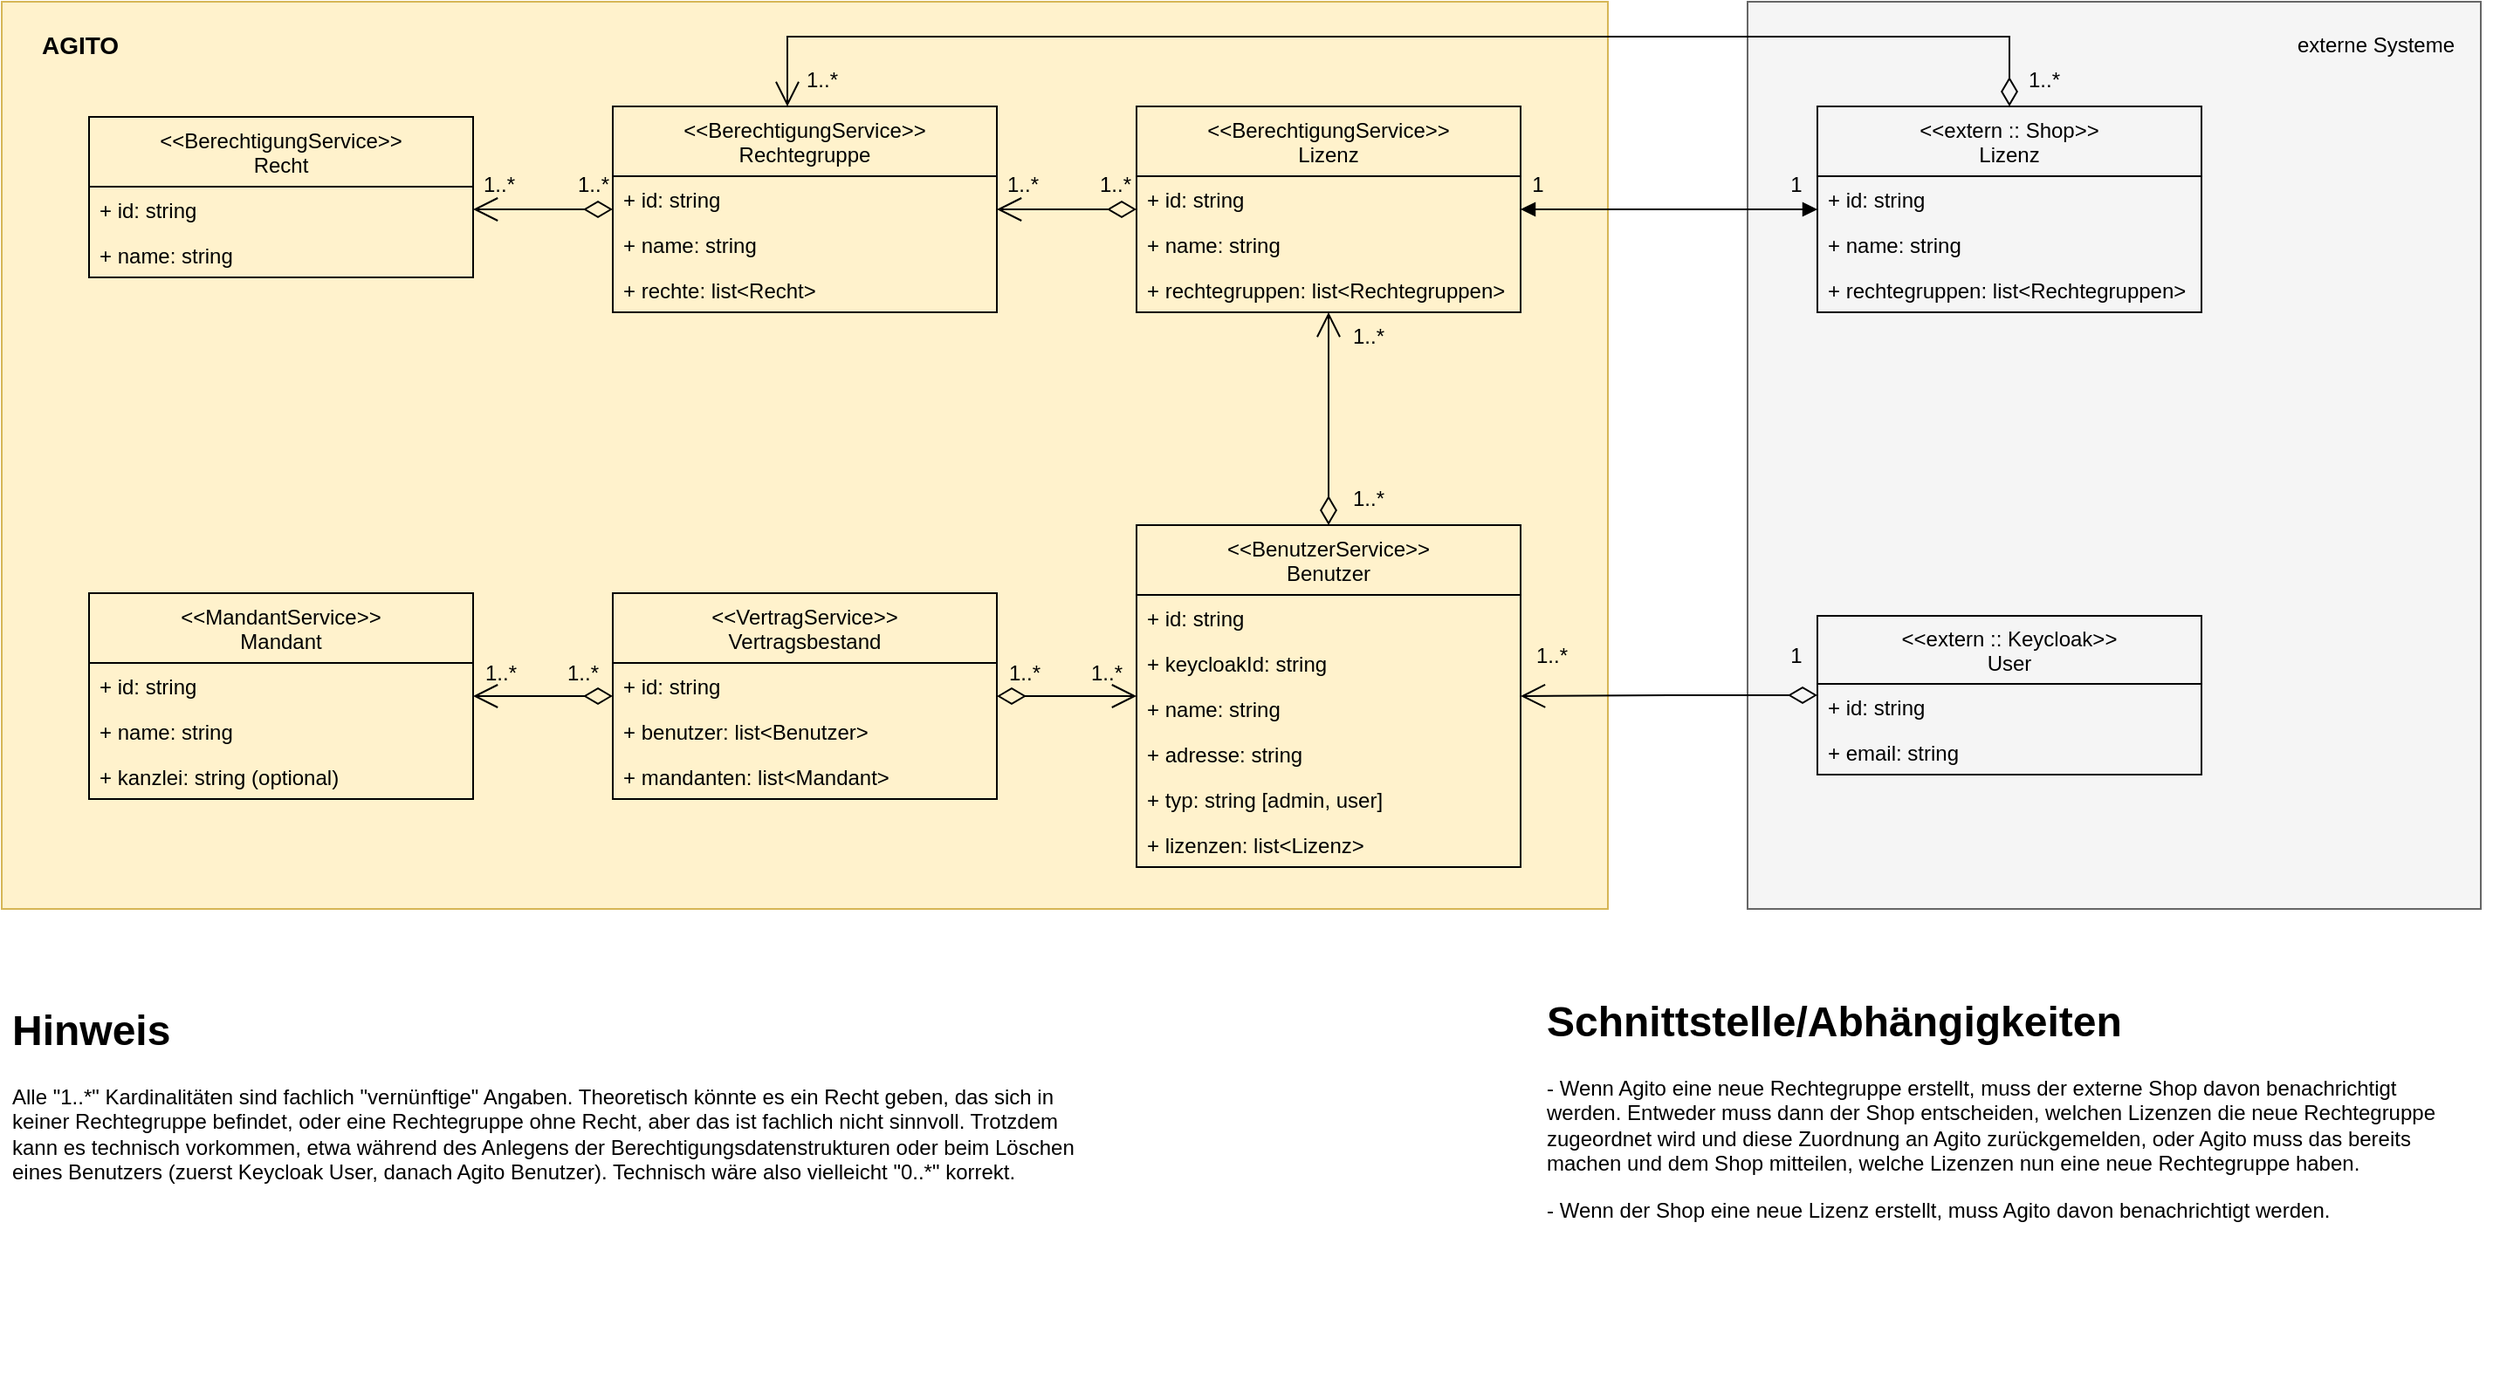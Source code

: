 <mxfile version="15.8.3" type="github">
  <diagram name="Page-1" id="9f46799a-70d6-7492-0946-bef42562c5a5">
    <mxGraphModel dx="2062" dy="2014" grid="1" gridSize="10" guides="1" tooltips="1" connect="1" arrows="1" fold="1" page="1" pageScale="1" pageWidth="1100" pageHeight="850" background="none" math="0" shadow="0">
      <root>
        <mxCell id="0" />
        <mxCell id="1" parent="0" />
        <mxCell id="pXIoSA1tZu2II37M2JYH-78" value="" style="rounded=0;whiteSpace=wrap;html=1;fillColor=#fff2cc;strokeColor=#d6b656;" vertex="1" parent="1">
          <mxGeometry x="40" y="-800" width="920" height="520" as="geometry" />
        </mxCell>
        <mxCell id="pXIoSA1tZu2II37M2JYH-76" value="" style="rounded=0;whiteSpace=wrap;html=1;fillColor=#f5f5f5;fontColor=#333333;strokeColor=#666666;" vertex="1" parent="1">
          <mxGeometry x="1040" y="-800" width="420" height="520" as="geometry" />
        </mxCell>
        <mxCell id="pXIoSA1tZu2II37M2JYH-1" value="&lt;&lt;extern :: Keycloak&gt;&gt;&#xa;User" style="swimlane;fontStyle=0;childLayout=stackLayout;horizontal=1;startSize=39;fillColor=none;horizontalStack=0;resizeParent=1;resizeParentMax=0;resizeLast=0;collapsible=1;marginBottom=0;" vertex="1" parent="1">
          <mxGeometry x="1080" y="-448" width="220" height="91" as="geometry" />
        </mxCell>
        <mxCell id="pXIoSA1tZu2II37M2JYH-2" value="+ id: string" style="text;strokeColor=none;fillColor=none;align=left;verticalAlign=top;spacingLeft=4;spacingRight=4;overflow=hidden;rotatable=0;points=[[0,0.5],[1,0.5]];portConstraint=eastwest;" vertex="1" parent="pXIoSA1tZu2II37M2JYH-1">
          <mxGeometry y="39" width="220" height="26" as="geometry" />
        </mxCell>
        <mxCell id="pXIoSA1tZu2II37M2JYH-3" value="+ email: string" style="text;strokeColor=none;fillColor=none;align=left;verticalAlign=top;spacingLeft=4;spacingRight=4;overflow=hidden;rotatable=0;points=[[0,0.5],[1,0.5]];portConstraint=eastwest;" vertex="1" parent="pXIoSA1tZu2II37M2JYH-1">
          <mxGeometry y="65" width="220" height="26" as="geometry" />
        </mxCell>
        <mxCell id="pXIoSA1tZu2II37M2JYH-5" value="&lt;&lt;BerechtigungService&gt;&gt;&#xa;Recht" style="swimlane;fontStyle=0;childLayout=stackLayout;horizontal=1;startSize=40;fillColor=none;horizontalStack=0;resizeParent=1;resizeParentMax=0;resizeLast=0;collapsible=1;marginBottom=0;" vertex="1" parent="1">
          <mxGeometry x="90" y="-734" width="220" height="92" as="geometry" />
        </mxCell>
        <mxCell id="pXIoSA1tZu2II37M2JYH-6" value="+ id: string" style="text;strokeColor=none;fillColor=none;align=left;verticalAlign=top;spacingLeft=4;spacingRight=4;overflow=hidden;rotatable=0;points=[[0,0.5],[1,0.5]];portConstraint=eastwest;" vertex="1" parent="pXIoSA1tZu2II37M2JYH-5">
          <mxGeometry y="40" width="220" height="26" as="geometry" />
        </mxCell>
        <mxCell id="pXIoSA1tZu2II37M2JYH-7" value="+ name: string" style="text;strokeColor=none;fillColor=none;align=left;verticalAlign=top;spacingLeft=4;spacingRight=4;overflow=hidden;rotatable=0;points=[[0,0.5],[1,0.5]];portConstraint=eastwest;" vertex="1" parent="pXIoSA1tZu2II37M2JYH-5">
          <mxGeometry y="66" width="220" height="26" as="geometry" />
        </mxCell>
        <mxCell id="pXIoSA1tZu2II37M2JYH-9" value="&lt;&lt;BerechtigungService&gt;&gt;&#xa;Rechtegruppe" style="swimlane;fontStyle=0;childLayout=stackLayout;horizontal=1;startSize=40;fillColor=none;horizontalStack=0;resizeParent=1;resizeParentMax=0;resizeLast=0;collapsible=1;marginBottom=0;" vertex="1" parent="1">
          <mxGeometry x="390" y="-740" width="220" height="118" as="geometry" />
        </mxCell>
        <mxCell id="pXIoSA1tZu2II37M2JYH-10" value="+ id: string" style="text;strokeColor=none;fillColor=none;align=left;verticalAlign=top;spacingLeft=4;spacingRight=4;overflow=hidden;rotatable=0;points=[[0,0.5],[1,0.5]];portConstraint=eastwest;" vertex="1" parent="pXIoSA1tZu2II37M2JYH-9">
          <mxGeometry y="40" width="220" height="26" as="geometry" />
        </mxCell>
        <mxCell id="pXIoSA1tZu2II37M2JYH-11" value="+ name: string" style="text;strokeColor=none;fillColor=none;align=left;verticalAlign=top;spacingLeft=4;spacingRight=4;overflow=hidden;rotatable=0;points=[[0,0.5],[1,0.5]];portConstraint=eastwest;" vertex="1" parent="pXIoSA1tZu2II37M2JYH-9">
          <mxGeometry y="66" width="220" height="26" as="geometry" />
        </mxCell>
        <mxCell id="pXIoSA1tZu2II37M2JYH-12" value="+ rechte: list&lt;Recht&gt;" style="text;strokeColor=none;fillColor=none;align=left;verticalAlign=top;spacingLeft=4;spacingRight=4;overflow=hidden;rotatable=0;points=[[0,0.5],[1,0.5]];portConstraint=eastwest;" vertex="1" parent="pXIoSA1tZu2II37M2JYH-9">
          <mxGeometry y="92" width="220" height="26" as="geometry" />
        </mxCell>
        <mxCell id="pXIoSA1tZu2II37M2JYH-16" value="&lt;&lt;BerechtigungService&gt;&gt;&#xa;Lizenz" style="swimlane;fontStyle=0;childLayout=stackLayout;horizontal=1;startSize=40;fillColor=none;horizontalStack=0;resizeParent=1;resizeParentMax=0;resizeLast=0;collapsible=1;marginBottom=0;" vertex="1" parent="1">
          <mxGeometry x="690" y="-740" width="220" height="118" as="geometry" />
        </mxCell>
        <mxCell id="pXIoSA1tZu2II37M2JYH-17" value="+ id: string" style="text;strokeColor=none;fillColor=none;align=left;verticalAlign=top;spacingLeft=4;spacingRight=4;overflow=hidden;rotatable=0;points=[[0,0.5],[1,0.5]];portConstraint=eastwest;" vertex="1" parent="pXIoSA1tZu2II37M2JYH-16">
          <mxGeometry y="40" width="220" height="26" as="geometry" />
        </mxCell>
        <mxCell id="pXIoSA1tZu2II37M2JYH-18" value="+ name: string" style="text;strokeColor=none;fillColor=none;align=left;verticalAlign=top;spacingLeft=4;spacingRight=4;overflow=hidden;rotatable=0;points=[[0,0.5],[1,0.5]];portConstraint=eastwest;" vertex="1" parent="pXIoSA1tZu2II37M2JYH-16">
          <mxGeometry y="66" width="220" height="26" as="geometry" />
        </mxCell>
        <mxCell id="pXIoSA1tZu2II37M2JYH-19" value="+ rechtegruppen: list&lt;Rechtegruppen&gt;" style="text;strokeColor=none;fillColor=none;align=left;verticalAlign=top;spacingLeft=4;spacingRight=4;overflow=hidden;rotatable=0;points=[[0,0.5],[1,0.5]];portConstraint=eastwest;" vertex="1" parent="pXIoSA1tZu2II37M2JYH-16">
          <mxGeometry y="92" width="220" height="26" as="geometry" />
        </mxCell>
        <mxCell id="pXIoSA1tZu2II37M2JYH-20" value="" style="group" vertex="1" connectable="0" parent="1">
          <mxGeometry x="295" y="-710" width="114" height="30" as="geometry" />
        </mxCell>
        <mxCell id="pXIoSA1tZu2II37M2JYH-13" value="" style="endArrow=open;html=1;endSize=12;startArrow=diamondThin;startSize=14;startFill=0;edgeStyle=orthogonalEdgeStyle;align=left;verticalAlign=bottom;rounded=0;entryX=1;entryY=0.5;entryDx=0;entryDy=0;" edge="1" parent="pXIoSA1tZu2II37M2JYH-20" source="pXIoSA1tZu2II37M2JYH-9" target="pXIoSA1tZu2II37M2JYH-6">
          <mxGeometry x="-0.5" y="-9" relative="1" as="geometry">
            <mxPoint x="-84" y="150" as="sourcePoint" />
            <mxPoint x="-64" y="100" as="targetPoint" />
            <mxPoint as="offset" />
          </mxGeometry>
        </mxCell>
        <mxCell id="pXIoSA1tZu2II37M2JYH-14" value="1..*" style="text;html=1;strokeColor=none;fillColor=none;align=center;verticalAlign=middle;whiteSpace=wrap;rounded=0;" vertex="1" parent="pXIoSA1tZu2II37M2JYH-20">
          <mxGeometry width="60" height="30" as="geometry" />
        </mxCell>
        <mxCell id="pXIoSA1tZu2II37M2JYH-15" value="1..*" style="text;html=1;strokeColor=none;fillColor=none;align=center;verticalAlign=middle;whiteSpace=wrap;rounded=0;" vertex="1" parent="pXIoSA1tZu2II37M2JYH-20">
          <mxGeometry x="54" width="60" height="30" as="geometry" />
        </mxCell>
        <mxCell id="pXIoSA1tZu2II37M2JYH-22" value="" style="endArrow=open;html=1;endSize=12;startArrow=diamondThin;startSize=14;startFill=0;edgeStyle=orthogonalEdgeStyle;align=left;verticalAlign=bottom;rounded=0;" edge="1" parent="1" source="pXIoSA1tZu2II37M2JYH-16" target="pXIoSA1tZu2II37M2JYH-9">
          <mxGeometry x="594" y="-710" as="geometry">
            <mxPoint x="510" y="-560" as="sourcePoint" />
            <mxPoint x="530" y="-610" as="targetPoint" />
            <mxPoint as="offset" />
          </mxGeometry>
        </mxCell>
        <mxCell id="pXIoSA1tZu2II37M2JYH-23" value="1..*" style="text;html=1;strokeColor=none;fillColor=none;align=center;verticalAlign=middle;whiteSpace=wrap;rounded=0;" vertex="1" parent="1">
          <mxGeometry x="595" y="-710" width="60" height="30" as="geometry" />
        </mxCell>
        <mxCell id="pXIoSA1tZu2II37M2JYH-24" value="1..*" style="text;html=1;strokeColor=none;fillColor=none;align=center;verticalAlign=middle;whiteSpace=wrap;rounded=0;" vertex="1" parent="1">
          <mxGeometry x="648" y="-710" width="60" height="30" as="geometry" />
        </mxCell>
        <mxCell id="pXIoSA1tZu2II37M2JYH-25" value="&lt;&lt;BenutzerService&gt;&gt;&#xa;Benutzer" style="swimlane;fontStyle=0;childLayout=stackLayout;horizontal=1;startSize=40;fillColor=none;horizontalStack=0;resizeParent=1;resizeParentMax=0;resizeLast=0;collapsible=1;marginBottom=0;" vertex="1" parent="1">
          <mxGeometry x="690" y="-500" width="220" height="196" as="geometry" />
        </mxCell>
        <mxCell id="pXIoSA1tZu2II37M2JYH-38" value="+ id: string" style="text;strokeColor=none;fillColor=none;align=left;verticalAlign=top;spacingLeft=4;spacingRight=4;overflow=hidden;rotatable=0;points=[[0,0.5],[1,0.5]];portConstraint=eastwest;" vertex="1" parent="pXIoSA1tZu2II37M2JYH-25">
          <mxGeometry y="40" width="220" height="26" as="geometry" />
        </mxCell>
        <mxCell id="pXIoSA1tZu2II37M2JYH-26" value="+ keycloakId: string" style="text;strokeColor=none;fillColor=none;align=left;verticalAlign=top;spacingLeft=4;spacingRight=4;overflow=hidden;rotatable=0;points=[[0,0.5],[1,0.5]];portConstraint=eastwest;" vertex="1" parent="pXIoSA1tZu2II37M2JYH-25">
          <mxGeometry y="66" width="220" height="26" as="geometry" />
        </mxCell>
        <mxCell id="pXIoSA1tZu2II37M2JYH-27" value="+ name: string" style="text;strokeColor=none;fillColor=none;align=left;verticalAlign=top;spacingLeft=4;spacingRight=4;overflow=hidden;rotatable=0;points=[[0,0.5],[1,0.5]];portConstraint=eastwest;" vertex="1" parent="pXIoSA1tZu2II37M2JYH-25">
          <mxGeometry y="92" width="220" height="26" as="geometry" />
        </mxCell>
        <mxCell id="pXIoSA1tZu2II37M2JYH-46" value="+ adresse: string" style="text;strokeColor=none;fillColor=none;align=left;verticalAlign=top;spacingLeft=4;spacingRight=4;overflow=hidden;rotatable=0;points=[[0,0.5],[1,0.5]];portConstraint=eastwest;" vertex="1" parent="pXIoSA1tZu2II37M2JYH-25">
          <mxGeometry y="118" width="220" height="26" as="geometry" />
        </mxCell>
        <mxCell id="pXIoSA1tZu2II37M2JYH-47" value="+ typ: string [admin, user]" style="text;strokeColor=none;fillColor=none;align=left;verticalAlign=top;spacingLeft=4;spacingRight=4;overflow=hidden;rotatable=0;points=[[0,0.5],[1,0.5]];portConstraint=eastwest;" vertex="1" parent="pXIoSA1tZu2II37M2JYH-25">
          <mxGeometry y="144" width="220" height="26" as="geometry" />
        </mxCell>
        <mxCell id="pXIoSA1tZu2II37M2JYH-48" value="+ lizenzen: list&lt;Lizenz&gt;" style="text;strokeColor=none;fillColor=none;align=left;verticalAlign=top;spacingLeft=4;spacingRight=4;overflow=hidden;rotatable=0;points=[[0,0.5],[1,0.5]];portConstraint=eastwest;" vertex="1" parent="pXIoSA1tZu2II37M2JYH-25">
          <mxGeometry y="170" width="220" height="26" as="geometry" />
        </mxCell>
        <mxCell id="pXIoSA1tZu2II37M2JYH-28" value="&lt;&lt;extern :: Shop&gt;&gt;&#xa;Lizenz" style="swimlane;fontStyle=0;childLayout=stackLayout;horizontal=1;startSize=40;fillColor=none;horizontalStack=0;resizeParent=1;resizeParentMax=0;resizeLast=0;collapsible=1;marginBottom=0;" vertex="1" parent="1">
          <mxGeometry x="1080" y="-740" width="220" height="118" as="geometry" />
        </mxCell>
        <mxCell id="pXIoSA1tZu2II37M2JYH-29" value="+ id: string" style="text;strokeColor=none;fillColor=none;align=left;verticalAlign=top;spacingLeft=4;spacingRight=4;overflow=hidden;rotatable=0;points=[[0,0.5],[1,0.5]];portConstraint=eastwest;" vertex="1" parent="pXIoSA1tZu2II37M2JYH-28">
          <mxGeometry y="40" width="220" height="26" as="geometry" />
        </mxCell>
        <mxCell id="pXIoSA1tZu2II37M2JYH-30" value="+ name: string" style="text;strokeColor=none;fillColor=none;align=left;verticalAlign=top;spacingLeft=4;spacingRight=4;overflow=hidden;rotatable=0;points=[[0,0.5],[1,0.5]];portConstraint=eastwest;" vertex="1" parent="pXIoSA1tZu2II37M2JYH-28">
          <mxGeometry y="66" width="220" height="26" as="geometry" />
        </mxCell>
        <mxCell id="pXIoSA1tZu2II37M2JYH-31" value="+ rechtegruppen: list&lt;Rechtegruppen&gt;" style="text;strokeColor=none;fillColor=none;align=left;verticalAlign=top;spacingLeft=4;spacingRight=4;overflow=hidden;rotatable=0;points=[[0,0.5],[1,0.5]];portConstraint=eastwest;" vertex="1" parent="pXIoSA1tZu2II37M2JYH-28">
          <mxGeometry y="92" width="220" height="26" as="geometry" />
        </mxCell>
        <mxCell id="pXIoSA1tZu2II37M2JYH-32" value="1" style="text;html=1;strokeColor=none;fillColor=none;align=center;verticalAlign=middle;whiteSpace=wrap;rounded=0;" vertex="1" parent="1">
          <mxGeometry x="1038" y="-710" width="60" height="30" as="geometry" />
        </mxCell>
        <mxCell id="pXIoSA1tZu2II37M2JYH-33" value="" style="endArrow=block;startArrow=block;endFill=1;startFill=1;html=1;rounded=0;" edge="1" parent="1" source="pXIoSA1tZu2II37M2JYH-16" target="pXIoSA1tZu2II37M2JYH-28">
          <mxGeometry width="160" relative="1" as="geometry">
            <mxPoint x="980" y="-590" as="sourcePoint" />
            <mxPoint x="1140" y="-590" as="targetPoint" />
          </mxGeometry>
        </mxCell>
        <mxCell id="pXIoSA1tZu2II37M2JYH-34" value="&lt;h1&gt;Schnittstelle/Abhängigkeiten&lt;/h1&gt;&lt;p&gt;- Wenn Agito eine neue Rechtegruppe erstellt, muss der externe Shop davon benachrichtigt werden. Entweder muss dann der Shop entscheiden, welchen Lizenzen die neue Rechtegruppe zugeordnet wird und diese Zuordnung an Agito zurückgemelden, oder Agito muss das bereits machen und dem Shop mitteilen, welche Lizenzen nun eine neue Rechtegruppe haben.&lt;/p&gt;&lt;p&gt;- Wenn der Shop eine neue Lizenz erstellt, muss Agito davon benachrichtigt werden.&lt;/p&gt;" style="text;html=1;strokeColor=none;fillColor=none;spacing=5;spacingTop=-20;whiteSpace=wrap;overflow=hidden;rounded=0;" vertex="1" parent="1">
          <mxGeometry x="920" y="-235" width="540" height="220" as="geometry" />
        </mxCell>
        <mxCell id="pXIoSA1tZu2II37M2JYH-39" value="1" style="text;html=1;strokeColor=none;fillColor=none;align=center;verticalAlign=middle;whiteSpace=wrap;rounded=0;" vertex="1" parent="1">
          <mxGeometry x="1038" y="-440" width="60" height="30" as="geometry" />
        </mxCell>
        <mxCell id="pXIoSA1tZu2II37M2JYH-40" value="" style="endArrow=open;html=1;endSize=12;startArrow=diamondThin;startSize=14;startFill=0;edgeStyle=orthogonalEdgeStyle;align=left;verticalAlign=bottom;rounded=0;" edge="1" parent="1" source="pXIoSA1tZu2II37M2JYH-1" target="pXIoSA1tZu2II37M2JYH-25">
          <mxGeometry x="654" y="-640" as="geometry">
            <mxPoint x="750" y="-611.0" as="sourcePoint" />
            <mxPoint x="670" y="-611.0" as="targetPoint" />
            <mxPoint as="offset" />
          </mxGeometry>
        </mxCell>
        <mxCell id="pXIoSA1tZu2II37M2JYH-41" value="1..*" style="text;html=1;strokeColor=none;fillColor=none;align=center;verticalAlign=middle;whiteSpace=wrap;rounded=0;" vertex="1" parent="1">
          <mxGeometry x="898" y="-440" width="60" height="30" as="geometry" />
        </mxCell>
        <mxCell id="pXIoSA1tZu2II37M2JYH-49" value="" style="endArrow=open;html=1;endSize=12;startArrow=diamondThin;startSize=14;startFill=0;edgeStyle=orthogonalEdgeStyle;align=left;verticalAlign=bottom;rounded=0;" edge="1" parent="1" source="pXIoSA1tZu2II37M2JYH-25" target="pXIoSA1tZu2II37M2JYH-16">
          <mxGeometry x="674" y="-630" as="geometry">
            <mxPoint x="1100" y="-450" as="sourcePoint" />
            <mxPoint x="920" y="-397" as="targetPoint" />
            <mxPoint as="offset" />
          </mxGeometry>
        </mxCell>
        <mxCell id="pXIoSA1tZu2II37M2JYH-50" value="1..*" style="text;html=1;strokeColor=none;fillColor=none;align=center;verticalAlign=middle;whiteSpace=wrap;rounded=0;" vertex="1" parent="1">
          <mxGeometry x="793" y="-530" width="60" height="30" as="geometry" />
        </mxCell>
        <mxCell id="pXIoSA1tZu2II37M2JYH-51" value="1..*" style="text;html=1;strokeColor=none;fillColor=none;align=center;verticalAlign=middle;whiteSpace=wrap;rounded=0;" vertex="1" parent="1">
          <mxGeometry x="793" y="-623" width="60" height="30" as="geometry" />
        </mxCell>
        <mxCell id="pXIoSA1tZu2II37M2JYH-53" value="&lt;h1&gt;Hinweis&lt;/h1&gt;&lt;p&gt;Alle &quot;1..*&quot; Kardinalitäten sind fachlich &quot;vernünftige&quot; Angaben. Theoretisch könnte es ein Recht geben, das sich in keiner Rechtegruppe befindet, oder eine Rechtegruppe ohne Recht, aber das ist fachlich nicht sinnvoll. Trotzdem kann es technisch vorkommen, etwa während des Anlegens der Berechtigungsdatenstrukturen oder beim Löschen eines Benutzers (zuerst Keycloak User, danach Agito Benutzer). Technisch wäre also vielleicht &quot;0..*&quot; korrekt.&lt;/p&gt;" style="text;html=1;strokeColor=none;fillColor=none;spacing=5;spacingTop=-20;whiteSpace=wrap;overflow=hidden;rounded=0;" vertex="1" parent="1">
          <mxGeometry x="41" y="-230" width="622" height="210" as="geometry" />
        </mxCell>
        <mxCell id="pXIoSA1tZu2II37M2JYH-54" value="1" style="text;html=1;strokeColor=none;fillColor=none;align=center;verticalAlign=middle;whiteSpace=wrap;rounded=0;" vertex="1" parent="1">
          <mxGeometry x="890" y="-710" width="60" height="30" as="geometry" />
        </mxCell>
        <mxCell id="pXIoSA1tZu2II37M2JYH-56" value="" style="endArrow=open;html=1;endSize=12;startArrow=diamondThin;startSize=14;startFill=0;edgeStyle=orthogonalEdgeStyle;align=left;verticalAlign=bottom;rounded=0;exitX=0.5;exitY=0;exitDx=0;exitDy=0;" edge="1" parent="1" source="pXIoSA1tZu2II37M2JYH-28" target="pXIoSA1tZu2II37M2JYH-9">
          <mxGeometry x="1434" y="-720" as="geometry">
            <mxPoint x="1530" y="-691.0" as="sourcePoint" />
            <mxPoint x="510" y="-820" as="targetPoint" />
            <mxPoint as="offset" />
            <Array as="points">
              <mxPoint x="1190" y="-780" />
              <mxPoint x="490" y="-780" />
            </Array>
          </mxGeometry>
        </mxCell>
        <mxCell id="pXIoSA1tZu2II37M2JYH-57" value="1..*" style="text;html=1;strokeColor=none;fillColor=none;align=center;verticalAlign=middle;whiteSpace=wrap;rounded=0;" vertex="1" parent="1">
          <mxGeometry x="1180" y="-770" width="60" height="30" as="geometry" />
        </mxCell>
        <mxCell id="pXIoSA1tZu2II37M2JYH-58" value="1..*" style="text;html=1;strokeColor=none;fillColor=none;align=center;verticalAlign=middle;whiteSpace=wrap;rounded=0;" vertex="1" parent="1">
          <mxGeometry x="480" y="-770" width="60" height="30" as="geometry" />
        </mxCell>
        <mxCell id="pXIoSA1tZu2II37M2JYH-59" value="&lt;&lt;MandantService&gt;&gt;&#xa;Mandant" style="swimlane;fontStyle=0;childLayout=stackLayout;horizontal=1;startSize=40;fillColor=none;horizontalStack=0;resizeParent=1;resizeParentMax=0;resizeLast=0;collapsible=1;marginBottom=0;" vertex="1" parent="1">
          <mxGeometry x="90" y="-461" width="220" height="118" as="geometry" />
        </mxCell>
        <mxCell id="pXIoSA1tZu2II37M2JYH-60" value="+ id: string" style="text;strokeColor=none;fillColor=none;align=left;verticalAlign=top;spacingLeft=4;spacingRight=4;overflow=hidden;rotatable=0;points=[[0,0.5],[1,0.5]];portConstraint=eastwest;" vertex="1" parent="pXIoSA1tZu2II37M2JYH-59">
          <mxGeometry y="40" width="220" height="26" as="geometry" />
        </mxCell>
        <mxCell id="pXIoSA1tZu2II37M2JYH-62" value="+ name: string" style="text;strokeColor=none;fillColor=none;align=left;verticalAlign=top;spacingLeft=4;spacingRight=4;overflow=hidden;rotatable=0;points=[[0,0.5],[1,0.5]];portConstraint=eastwest;" vertex="1" parent="pXIoSA1tZu2II37M2JYH-59">
          <mxGeometry y="66" width="220" height="26" as="geometry" />
        </mxCell>
        <mxCell id="pXIoSA1tZu2II37M2JYH-63" value="+ kanzlei: string (optional)" style="text;strokeColor=none;fillColor=none;align=left;verticalAlign=top;spacingLeft=4;spacingRight=4;overflow=hidden;rotatable=0;points=[[0,0.5],[1,0.5]];portConstraint=eastwest;" vertex="1" parent="pXIoSA1tZu2II37M2JYH-59">
          <mxGeometry y="92" width="220" height="26" as="geometry" />
        </mxCell>
        <mxCell id="pXIoSA1tZu2II37M2JYH-66" value="&lt;&lt;VertragService&gt;&gt;&#xa;Vertragsbestand" style="swimlane;fontStyle=0;childLayout=stackLayout;horizontal=1;startSize=40;fillColor=none;horizontalStack=0;resizeParent=1;resizeParentMax=0;resizeLast=0;collapsible=1;marginBottom=0;" vertex="1" parent="1">
          <mxGeometry x="390" y="-461" width="220" height="118" as="geometry" />
        </mxCell>
        <mxCell id="pXIoSA1tZu2II37M2JYH-67" value="+ id: string" style="text;strokeColor=none;fillColor=none;align=left;verticalAlign=top;spacingLeft=4;spacingRight=4;overflow=hidden;rotatable=0;points=[[0,0.5],[1,0.5]];portConstraint=eastwest;" vertex="1" parent="pXIoSA1tZu2II37M2JYH-66">
          <mxGeometry y="40" width="220" height="26" as="geometry" />
        </mxCell>
        <mxCell id="pXIoSA1tZu2II37M2JYH-68" value="+ benutzer: list&lt;Benutzer&gt;" style="text;strokeColor=none;fillColor=none;align=left;verticalAlign=top;spacingLeft=4;spacingRight=4;overflow=hidden;rotatable=0;points=[[0,0.5],[1,0.5]];portConstraint=eastwest;" vertex="1" parent="pXIoSA1tZu2II37M2JYH-66">
          <mxGeometry y="66" width="220" height="26" as="geometry" />
        </mxCell>
        <mxCell id="pXIoSA1tZu2II37M2JYH-69" value="+ mandanten: list&lt;Mandant&gt;" style="text;strokeColor=none;fillColor=none;align=left;verticalAlign=top;spacingLeft=4;spacingRight=4;overflow=hidden;rotatable=0;points=[[0,0.5],[1,0.5]];portConstraint=eastwest;" vertex="1" parent="pXIoSA1tZu2II37M2JYH-66">
          <mxGeometry y="92" width="220" height="26" as="geometry" />
        </mxCell>
        <mxCell id="pXIoSA1tZu2II37M2JYH-70" value="" style="endArrow=open;html=1;endSize=12;startArrow=diamondThin;startSize=14;startFill=0;edgeStyle=orthogonalEdgeStyle;align=left;verticalAlign=bottom;rounded=0;" edge="1" parent="1" source="pXIoSA1tZu2II37M2JYH-66" target="pXIoSA1tZu2II37M2JYH-59">
          <mxGeometry x="684" y="-581" as="geometry">
            <mxPoint x="810" y="-451" as="sourcePoint" />
            <mxPoint x="810" y="-573" as="targetPoint" />
            <mxPoint as="offset" />
          </mxGeometry>
        </mxCell>
        <mxCell id="pXIoSA1tZu2II37M2JYH-71" value="" style="endArrow=open;html=1;endSize=12;startArrow=diamondThin;startSize=14;startFill=0;edgeStyle=orthogonalEdgeStyle;align=left;verticalAlign=bottom;rounded=0;" edge="1" parent="1" source="pXIoSA1tZu2II37M2JYH-66" target="pXIoSA1tZu2II37M2JYH-25">
          <mxGeometry x="694" y="-610" as="geometry">
            <mxPoint x="400" y="-431" as="sourcePoint" />
            <mxPoint x="320" y="-431" as="targetPoint" />
            <mxPoint as="offset" />
          </mxGeometry>
        </mxCell>
        <mxCell id="pXIoSA1tZu2II37M2JYH-72" value="1..*" style="text;html=1;strokeColor=none;fillColor=none;align=center;verticalAlign=middle;whiteSpace=wrap;rounded=0;" vertex="1" parent="1">
          <mxGeometry x="643" y="-430" width="60" height="30" as="geometry" />
        </mxCell>
        <mxCell id="pXIoSA1tZu2II37M2JYH-73" value="1..*" style="text;html=1;strokeColor=none;fillColor=none;align=center;verticalAlign=middle;whiteSpace=wrap;rounded=0;" vertex="1" parent="1">
          <mxGeometry x="596" y="-430" width="60" height="30" as="geometry" />
        </mxCell>
        <mxCell id="pXIoSA1tZu2II37M2JYH-74" value="1..*" style="text;html=1;strokeColor=none;fillColor=none;align=center;verticalAlign=middle;whiteSpace=wrap;rounded=0;" vertex="1" parent="1">
          <mxGeometry x="343" y="-430" width="60" height="30" as="geometry" />
        </mxCell>
        <mxCell id="pXIoSA1tZu2II37M2JYH-75" value="1..*" style="text;html=1;strokeColor=none;fillColor=none;align=center;verticalAlign=middle;whiteSpace=wrap;rounded=0;" vertex="1" parent="1">
          <mxGeometry x="296" y="-430" width="60" height="30" as="geometry" />
        </mxCell>
        <mxCell id="pXIoSA1tZu2II37M2JYH-77" value="externe Systeme" style="text;html=1;strokeColor=none;fillColor=none;align=center;verticalAlign=middle;whiteSpace=wrap;rounded=0;" vertex="1" parent="1">
          <mxGeometry x="1330" y="-790" width="140" height="30" as="geometry" />
        </mxCell>
        <mxCell id="pXIoSA1tZu2II37M2JYH-79" value="AGITO" style="text;html=1;strokeColor=none;fillColor=none;align=center;verticalAlign=middle;whiteSpace=wrap;rounded=0;fontStyle=1;fontSize=14;" vertex="1" parent="1">
          <mxGeometry x="40" y="-790" width="90" height="30" as="geometry" />
        </mxCell>
      </root>
    </mxGraphModel>
  </diagram>
</mxfile>
